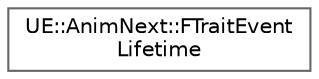 digraph "Graphical Class Hierarchy"
{
 // INTERACTIVE_SVG=YES
 // LATEX_PDF_SIZE
  bgcolor="transparent";
  edge [fontname=Helvetica,fontsize=10,labelfontname=Helvetica,labelfontsize=10];
  node [fontname=Helvetica,fontsize=10,shape=box,height=0.2,width=0.4];
  rankdir="LR";
  Node0 [id="Node000000",label="UE::AnimNext::FTraitEvent\lLifetime",height=0.2,width=0.4,color="grey40", fillcolor="white", style="filled",URL="$d9/d68/structUE_1_1AnimNext_1_1FTraitEventLifetime.html",tooltip="Trait Event Lifetime."];
}
